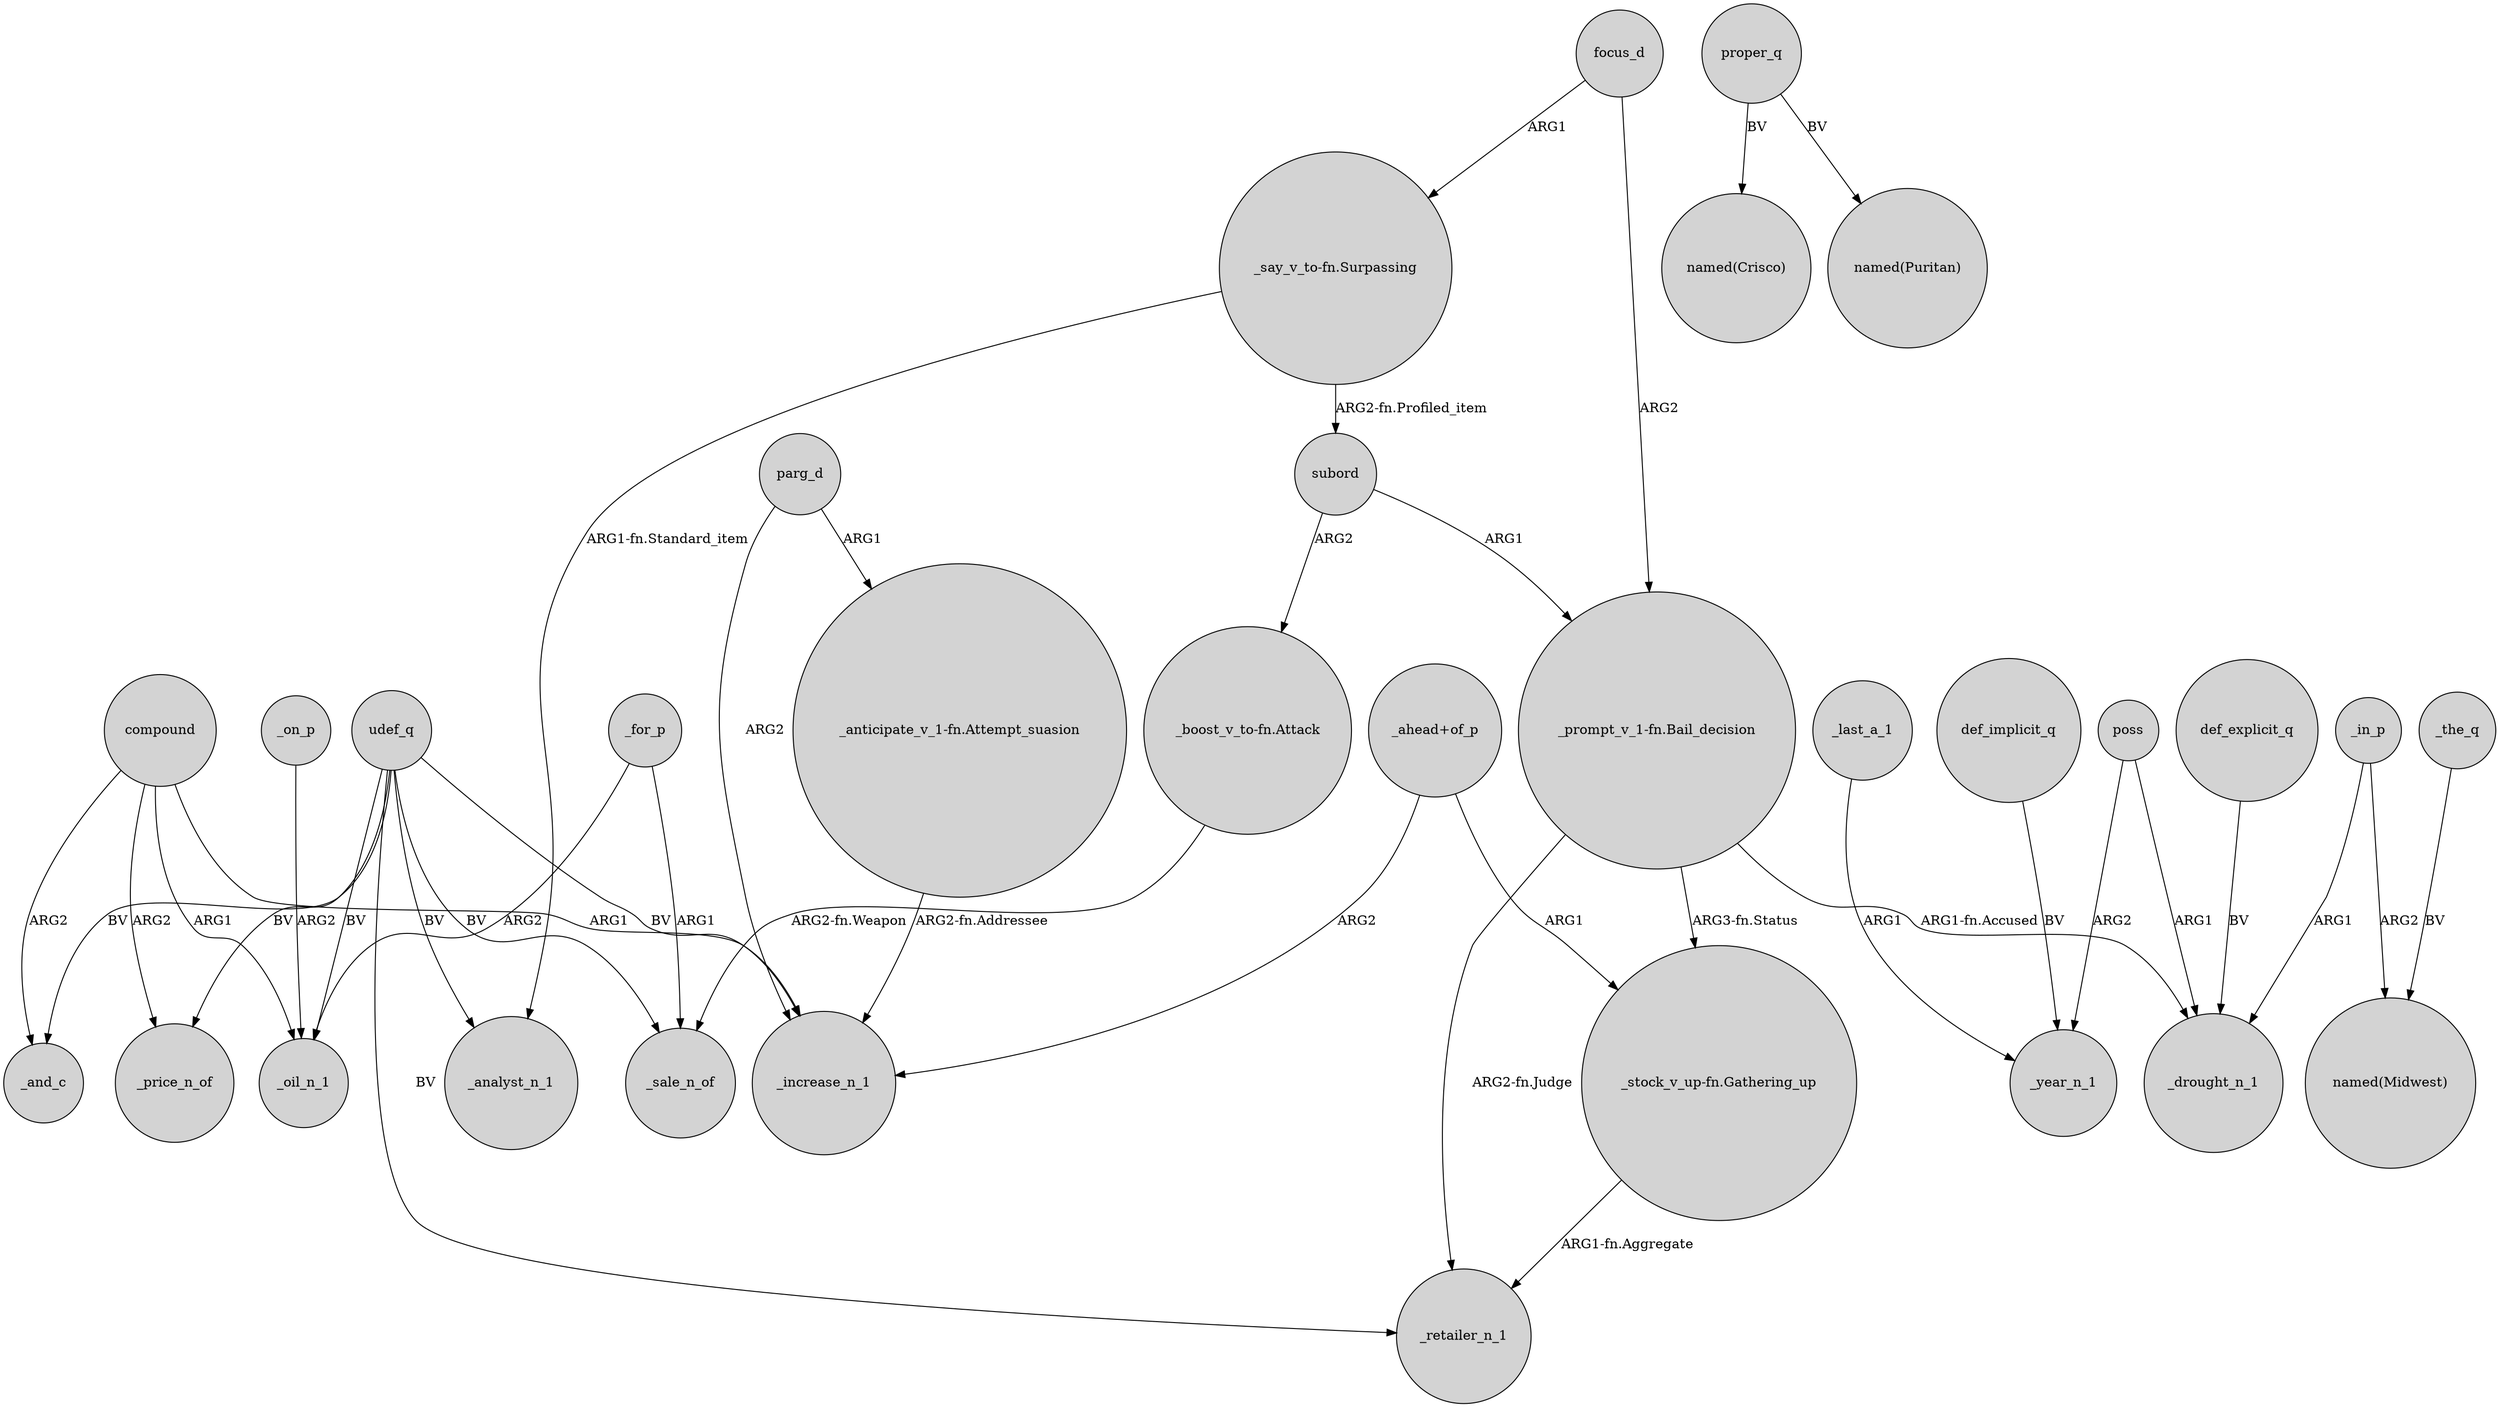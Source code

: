 digraph {
	node [shape=circle style=filled]
	compound -> _increase_n_1 [label=ARG1]
	subord -> "_prompt_v_1-fn.Bail_decision" [label=ARG1]
	_the_q -> "named(Midwest)" [label=BV]
	_for_p -> _sale_n_of [label=ARG1]
	udef_q -> _analyst_n_1 [label=BV]
	parg_d -> _increase_n_1 [label=ARG2]
	_on_p -> _oil_n_1 [label=ARG2]
	def_implicit_q -> _year_n_1 [label=BV]
	focus_d -> "_prompt_v_1-fn.Bail_decision" [label=ARG2]
	udef_q -> _price_n_of [label=BV]
	udef_q -> _oil_n_1 [label=BV]
	"_prompt_v_1-fn.Bail_decision" -> "_stock_v_up-fn.Gathering_up" [label="ARG3-fn.Status"]
	proper_q -> "named(Crisco)" [label=BV]
	poss -> _year_n_1 [label=ARG2]
	udef_q -> _sale_n_of [label=BV]
	udef_q -> _increase_n_1 [label=BV]
	udef_q -> _and_c [label=BV]
	compound -> _oil_n_1 [label=ARG1]
	"_ahead+of_p" -> "_stock_v_up-fn.Gathering_up" [label=ARG1]
	_in_p -> "named(Midwest)" [label=ARG2]
	compound -> _and_c [label=ARG2]
	proper_q -> "named(Puritan)" [label=BV]
	parg_d -> "_anticipate_v_1-fn.Attempt_suasion" [label=ARG1]
	compound -> _price_n_of [label=ARG2]
	_for_p -> _oil_n_1 [label=ARG2]
	_last_a_1 -> _year_n_1 [label=ARG1]
	"_prompt_v_1-fn.Bail_decision" -> _retailer_n_1 [label="ARG2-fn.Judge"]
	"_say_v_to-fn.Surpassing" -> subord [label="ARG2-fn.Profiled_item"]
	def_explicit_q -> _drought_n_1 [label=BV]
	"_prompt_v_1-fn.Bail_decision" -> _drought_n_1 [label="ARG1-fn.Accused"]
	"_stock_v_up-fn.Gathering_up" -> _retailer_n_1 [label="ARG1-fn.Aggregate"]
	_in_p -> _drought_n_1 [label=ARG1]
	udef_q -> _retailer_n_1 [label=BV]
	focus_d -> "_say_v_to-fn.Surpassing" [label=ARG1]
	"_ahead+of_p" -> _increase_n_1 [label=ARG2]
	"_say_v_to-fn.Surpassing" -> _analyst_n_1 [label="ARG1-fn.Standard_item"]
	poss -> _drought_n_1 [label=ARG1]
	"_anticipate_v_1-fn.Attempt_suasion" -> _increase_n_1 [label="ARG2-fn.Addressee"]
	subord -> "_boost_v_to-fn.Attack" [label=ARG2]
	"_boost_v_to-fn.Attack" -> _sale_n_of [label="ARG2-fn.Weapon"]
}
